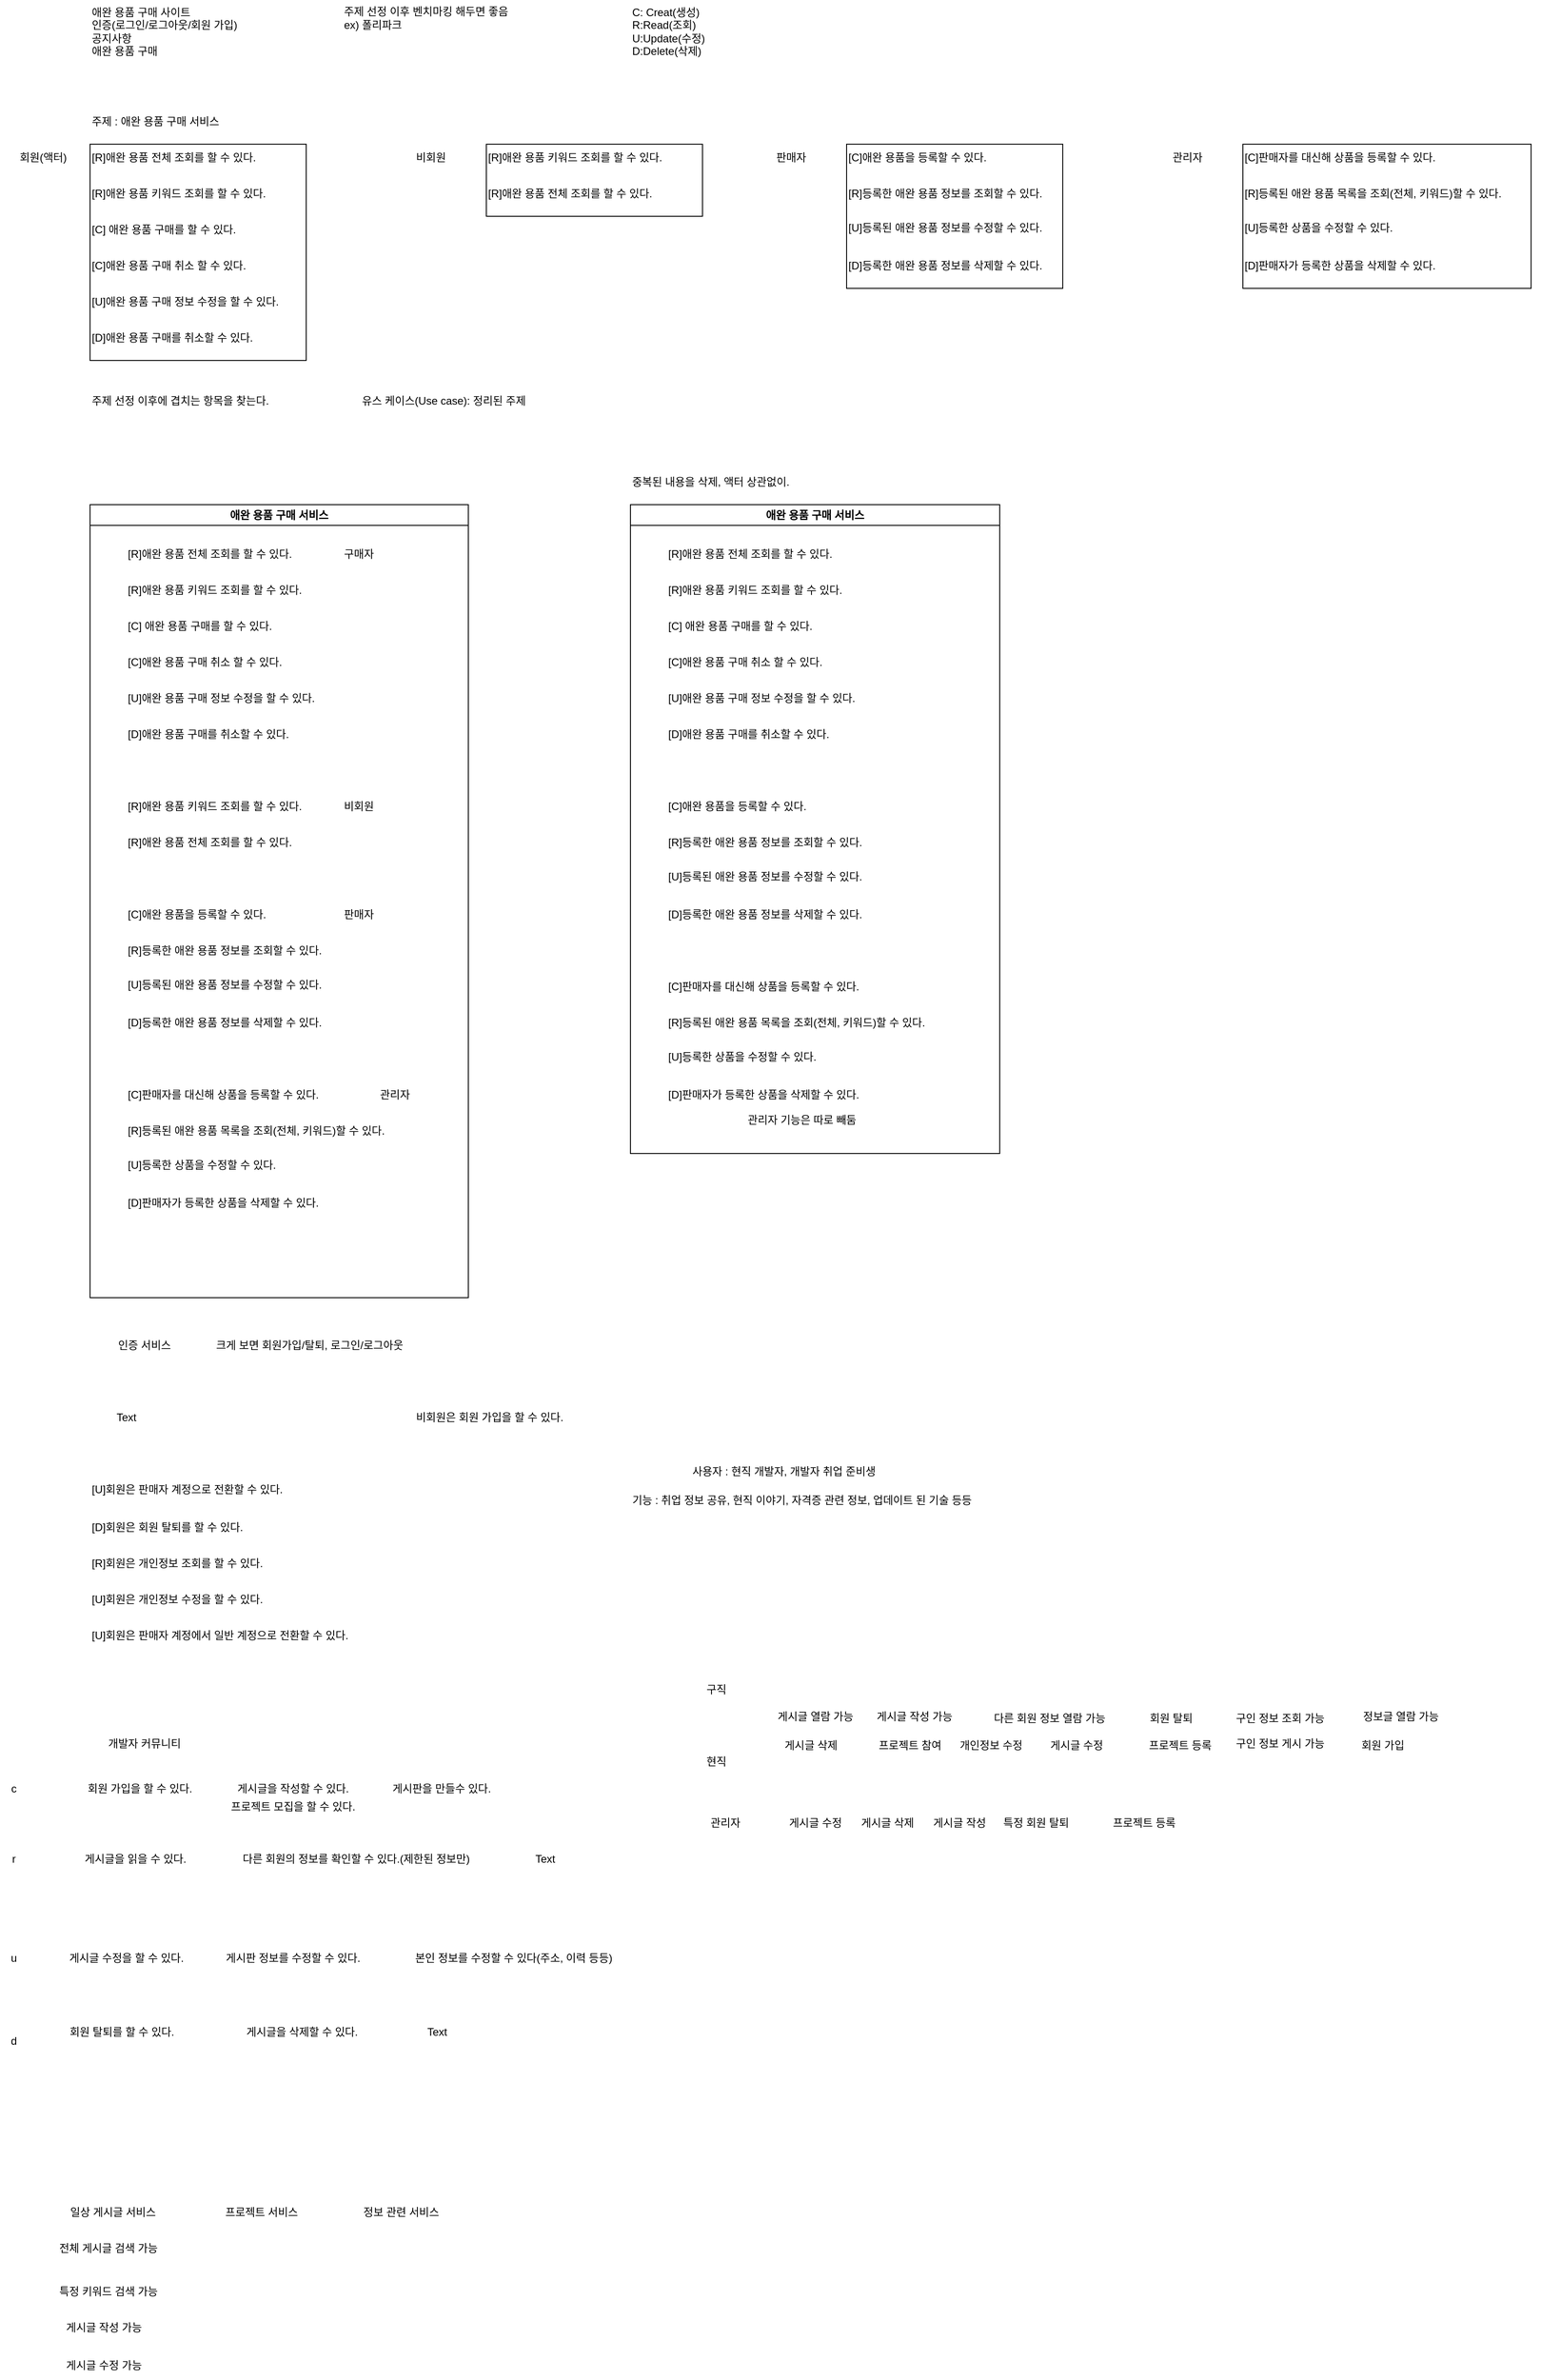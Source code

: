<mxfile version="26.0.6" pages="3">
  <diagram name="페이지-1" id="-pU_-7NHKFL7ZiafHonT">
    <mxGraphModel dx="2336" dy="1990" grid="1" gridSize="10" guides="1" tooltips="1" connect="1" arrows="1" fold="1" page="1" pageScale="1" pageWidth="827" pageHeight="1169" math="0" shadow="0">
      <root>
        <mxCell id="0" />
        <mxCell id="1" parent="0" />
        <mxCell id="NbhQ4MU8Ss6fOp8pBfqr-41" value="애완 용품 구매 서비스" style="swimlane;whiteSpace=wrap;html=1;" vertex="1" parent="1">
          <mxGeometry y="520" width="420" height="880" as="geometry" />
        </mxCell>
        <mxCell id="NbhQ4MU8Ss6fOp8pBfqr-48" value="비회원" style="text;html=1;align=left;verticalAlign=middle;resizable=0;points=[];autosize=1;strokeColor=none;fillColor=none;" vertex="1" parent="NbhQ4MU8Ss6fOp8pBfqr-41">
          <mxGeometry x="280" y="320" width="60" height="30" as="geometry" />
        </mxCell>
        <mxCell id="NbhQ4MU8Ss6fOp8pBfqr-49" value="판매자" style="text;html=1;align=left;verticalAlign=middle;resizable=0;points=[];autosize=1;strokeColor=none;fillColor=none;" vertex="1" parent="NbhQ4MU8Ss6fOp8pBfqr-41">
          <mxGeometry x="280" y="440" width="60" height="30" as="geometry" />
        </mxCell>
        <mxCell id="NbhQ4MU8Ss6fOp8pBfqr-50" value="관리자" style="text;html=1;align=left;verticalAlign=middle;resizable=0;points=[];autosize=1;strokeColor=none;fillColor=none;" vertex="1" parent="NbhQ4MU8Ss6fOp8pBfqr-41">
          <mxGeometry x="320" y="640" width="60" height="30" as="geometry" />
        </mxCell>
        <mxCell id="NbhQ4MU8Ss6fOp8pBfqr-51" value="[R]애완 용품 전체 조회를 할 수 있다." style="text;html=1;align=left;verticalAlign=middle;resizable=0;points=[];autosize=1;strokeColor=none;fillColor=none;" vertex="1" parent="NbhQ4MU8Ss6fOp8pBfqr-41">
          <mxGeometry x="40" y="40" width="220" height="30" as="geometry" />
        </mxCell>
        <mxCell id="NbhQ4MU8Ss6fOp8pBfqr-52" value="[R]애완 용품 키워드 조회를 할 수 있다." style="text;html=1;align=left;verticalAlign=middle;resizable=0;points=[];autosize=1;strokeColor=none;fillColor=none;" vertex="1" parent="NbhQ4MU8Ss6fOp8pBfqr-41">
          <mxGeometry x="40" y="80" width="230" height="30" as="geometry" />
        </mxCell>
        <mxCell id="NbhQ4MU8Ss6fOp8pBfqr-53" value="[R]애완 용품 키워드 조회를 할 수 있다." style="text;html=1;align=left;verticalAlign=middle;resizable=0;points=[];autosize=1;strokeColor=none;fillColor=none;" vertex="1" parent="NbhQ4MU8Ss6fOp8pBfqr-41">
          <mxGeometry x="40" y="320" width="230" height="30" as="geometry" />
        </mxCell>
        <mxCell id="NbhQ4MU8Ss6fOp8pBfqr-54" value="[R]애완 용품 전체 조회를 할 수 있다." style="text;html=1;align=left;verticalAlign=middle;resizable=0;points=[];autosize=1;strokeColor=none;fillColor=none;" vertex="1" parent="NbhQ4MU8Ss6fOp8pBfqr-41">
          <mxGeometry x="40" y="360" width="220" height="30" as="geometry" />
        </mxCell>
        <mxCell id="NbhQ4MU8Ss6fOp8pBfqr-55" value="[C] 애완 용품 구매를 할 수 있다." style="text;html=1;align=left;verticalAlign=middle;resizable=0;points=[];autosize=1;strokeColor=none;fillColor=none;" vertex="1" parent="NbhQ4MU8Ss6fOp8pBfqr-41">
          <mxGeometry x="40" y="120" width="190" height="30" as="geometry" />
        </mxCell>
        <mxCell id="NbhQ4MU8Ss6fOp8pBfqr-56" value="[C]애완 용품 구매 취소 할 수 있다." style="text;html=1;align=left;verticalAlign=middle;resizable=0;points=[];autosize=1;strokeColor=none;fillColor=none;" vertex="1" parent="NbhQ4MU8Ss6fOp8pBfqr-41">
          <mxGeometry x="40" y="160" width="210" height="30" as="geometry" />
        </mxCell>
        <mxCell id="NbhQ4MU8Ss6fOp8pBfqr-57" value="[U]애완 용품 구매 정보 수정을 할 수 있다." style="text;html=1;align=left;verticalAlign=middle;resizable=0;points=[];autosize=1;strokeColor=none;fillColor=none;" vertex="1" parent="NbhQ4MU8Ss6fOp8pBfqr-41">
          <mxGeometry x="40" y="200" width="250" height="30" as="geometry" />
        </mxCell>
        <mxCell id="NbhQ4MU8Ss6fOp8pBfqr-58" value="[C]애완 용품을 등록할 수 있다." style="text;html=1;align=left;verticalAlign=middle;resizable=0;points=[];autosize=1;strokeColor=none;fillColor=none;" vertex="1" parent="NbhQ4MU8Ss6fOp8pBfqr-41">
          <mxGeometry x="40" y="440" width="190" height="30" as="geometry" />
        </mxCell>
        <mxCell id="NbhQ4MU8Ss6fOp8pBfqr-59" value="[U]등록된 애완 용품 정보를 수정할 수 있다." style="text;html=1;align=left;verticalAlign=middle;resizable=0;points=[];autosize=1;strokeColor=none;fillColor=none;" vertex="1" parent="NbhQ4MU8Ss6fOp8pBfqr-41">
          <mxGeometry x="40" y="518" width="250" height="30" as="geometry" />
        </mxCell>
        <mxCell id="NbhQ4MU8Ss6fOp8pBfqr-60" value="[R]등록한 애완 용품 정보를 조회할 수 있다." style="text;html=1;align=left;verticalAlign=middle;resizable=0;points=[];autosize=1;strokeColor=none;fillColor=none;" vertex="1" parent="NbhQ4MU8Ss6fOp8pBfqr-41">
          <mxGeometry x="40" y="480" width="250" height="30" as="geometry" />
        </mxCell>
        <mxCell id="NbhQ4MU8Ss6fOp8pBfqr-61" value="[D]등록한 애완 용품 정보를 삭제할 수 있다." style="text;html=1;align=left;verticalAlign=middle;resizable=0;points=[];autosize=1;strokeColor=none;fillColor=none;" vertex="1" parent="NbhQ4MU8Ss6fOp8pBfqr-41">
          <mxGeometry x="40" y="560" width="250" height="30" as="geometry" />
        </mxCell>
        <mxCell id="NbhQ4MU8Ss6fOp8pBfqr-62" value="[D]애완 용품 구매를 취소할 수 있다." style="text;html=1;align=left;verticalAlign=middle;resizable=0;points=[];autosize=1;strokeColor=none;fillColor=none;" vertex="1" parent="NbhQ4MU8Ss6fOp8pBfqr-41">
          <mxGeometry x="40" y="240" width="210" height="30" as="geometry" />
        </mxCell>
        <mxCell id="NbhQ4MU8Ss6fOp8pBfqr-63" value="[R]등록된 애완 용품 목록을 조회(전체, 키워드)할 수 있다.&amp;nbsp;" style="text;html=1;align=left;verticalAlign=middle;resizable=0;points=[];autosize=1;strokeColor=none;fillColor=none;" vertex="1" parent="NbhQ4MU8Ss6fOp8pBfqr-41">
          <mxGeometry x="40" y="680" width="330" height="30" as="geometry" />
        </mxCell>
        <mxCell id="NbhQ4MU8Ss6fOp8pBfqr-64" value="[U]등록한 상품을 수정할 수 있다." style="text;html=1;align=left;verticalAlign=middle;resizable=0;points=[];autosize=1;strokeColor=none;fillColor=none;" vertex="1" parent="NbhQ4MU8Ss6fOp8pBfqr-41">
          <mxGeometry x="40" y="718" width="200" height="30" as="geometry" />
        </mxCell>
        <mxCell id="NbhQ4MU8Ss6fOp8pBfqr-65" value="[D]판매자가 등록한 상품을 삭제할 수 있다." style="text;html=1;align=left;verticalAlign=middle;resizable=0;points=[];autosize=1;strokeColor=none;fillColor=none;" vertex="1" parent="NbhQ4MU8Ss6fOp8pBfqr-41">
          <mxGeometry x="40" y="760" width="250" height="30" as="geometry" />
        </mxCell>
        <mxCell id="NbhQ4MU8Ss6fOp8pBfqr-66" value="[C]판매자를 대신해 상품을 등록할 수 있다." style="text;html=1;align=left;verticalAlign=middle;resizable=0;points=[];autosize=1;strokeColor=none;fillColor=none;" vertex="1" parent="NbhQ4MU8Ss6fOp8pBfqr-41">
          <mxGeometry x="40" y="640" width="250" height="30" as="geometry" />
        </mxCell>
        <mxCell id="NbhQ4MU8Ss6fOp8pBfqr-67" value="구매자" style="text;html=1;align=left;verticalAlign=middle;resizable=0;points=[];autosize=1;strokeColor=none;fillColor=none;" vertex="1" parent="NbhQ4MU8Ss6fOp8pBfqr-41">
          <mxGeometry x="280" y="40" width="60" height="30" as="geometry" />
        </mxCell>
        <mxCell id="NbhQ4MU8Ss6fOp8pBfqr-34" value="" style="rounded=0;whiteSpace=wrap;html=1;fillColor=none;" vertex="1" parent="1">
          <mxGeometry x="1280" y="120" width="320" height="160" as="geometry" />
        </mxCell>
        <mxCell id="NbhQ4MU8Ss6fOp8pBfqr-28" value="" style="rounded=0;whiteSpace=wrap;html=1;fillColor=none;align=left;" vertex="1" parent="1">
          <mxGeometry x="840" y="120" width="240" height="160" as="geometry" />
        </mxCell>
        <mxCell id="NbhQ4MU8Ss6fOp8pBfqr-19" value="" style="rounded=0;whiteSpace=wrap;html=1;fillColor=none;align=left;" vertex="1" parent="1">
          <mxGeometry y="120" width="240" height="240" as="geometry" />
        </mxCell>
        <mxCell id="NbhQ4MU8Ss6fOp8pBfqr-21" value="" style="rounded=0;whiteSpace=wrap;html=1;fillColor=none;align=left;" vertex="1" parent="1">
          <mxGeometry x="440" y="120" width="240" height="80" as="geometry" />
        </mxCell>
        <mxCell id="NbhQ4MU8Ss6fOp8pBfqr-2" value="주제 : 애완 용품 구매 서비스" style="text;html=1;align=left;verticalAlign=middle;resizable=0;points=[];autosize=1;strokeColor=none;fillColor=none;" vertex="1" parent="1">
          <mxGeometry y="80" width="180" height="30" as="geometry" />
        </mxCell>
        <mxCell id="NbhQ4MU8Ss6fOp8pBfqr-3" value="회원(액터)" style="text;html=1;align=left;verticalAlign=middle;resizable=0;points=[];autosize=1;strokeColor=none;fillColor=none;" vertex="1" parent="1">
          <mxGeometry x="-80" y="120" width="80" height="30" as="geometry" />
        </mxCell>
        <mxCell id="NbhQ4MU8Ss6fOp8pBfqr-4" value="비회원" style="text;html=1;align=left;verticalAlign=middle;resizable=0;points=[];autosize=1;strokeColor=none;fillColor=none;" vertex="1" parent="1">
          <mxGeometry x="360" y="120" width="60" height="30" as="geometry" />
        </mxCell>
        <mxCell id="NbhQ4MU8Ss6fOp8pBfqr-5" value="판매자" style="text;html=1;align=left;verticalAlign=middle;resizable=0;points=[];autosize=1;strokeColor=none;fillColor=none;" vertex="1" parent="1">
          <mxGeometry x="760" y="120" width="60" height="30" as="geometry" />
        </mxCell>
        <mxCell id="NbhQ4MU8Ss6fOp8pBfqr-6" value="관리자" style="text;html=1;align=left;verticalAlign=middle;resizable=0;points=[];autosize=1;strokeColor=none;fillColor=none;" vertex="1" parent="1">
          <mxGeometry x="1200" y="120" width="60" height="30" as="geometry" />
        </mxCell>
        <mxCell id="NbhQ4MU8Ss6fOp8pBfqr-7" value="주제 선정 이후 벤치마킹 해두면 좋음&lt;div&gt;ex) 폴리파크&amp;nbsp;&lt;/div&gt;" style="text;html=1;align=left;verticalAlign=middle;resizable=0;points=[];autosize=1;strokeColor=none;fillColor=none;" vertex="1" parent="1">
          <mxGeometry x="280" y="-40" width="220" height="40" as="geometry" />
        </mxCell>
        <mxCell id="NbhQ4MU8Ss6fOp8pBfqr-8" value="[R]애완 용품 전체 조회를 할 수 있다." style="text;html=1;align=left;verticalAlign=middle;resizable=0;points=[];autosize=1;strokeColor=none;fillColor=none;" vertex="1" parent="1">
          <mxGeometry y="120" width="220" height="30" as="geometry" />
        </mxCell>
        <mxCell id="NbhQ4MU8Ss6fOp8pBfqr-9" value="[R]애완 용품 키워드 조회를 할 수 있다." style="text;html=1;align=left;verticalAlign=middle;resizable=0;points=[];autosize=1;strokeColor=none;fillColor=none;" vertex="1" parent="1">
          <mxGeometry y="160" width="230" height="30" as="geometry" />
        </mxCell>
        <mxCell id="NbhQ4MU8Ss6fOp8pBfqr-10" value="C: Creat(생성)&lt;br&gt;R:Read(조회)&lt;br&gt;U:Update(수정)&lt;br&gt;D:Delete(삭제)" style="text;html=1;align=left;verticalAlign=middle;resizable=0;points=[];autosize=1;strokeColor=none;fillColor=none;" vertex="1" parent="1">
          <mxGeometry x="600" y="-40" width="110" height="70" as="geometry" />
        </mxCell>
        <mxCell id="NbhQ4MU8Ss6fOp8pBfqr-11" value="[R]애완 용품 키워드 조회를 할 수 있다." style="text;html=1;align=left;verticalAlign=middle;resizable=0;points=[];autosize=1;strokeColor=none;fillColor=none;" vertex="1" parent="1">
          <mxGeometry x="440" y="120" width="230" height="30" as="geometry" />
        </mxCell>
        <mxCell id="NbhQ4MU8Ss6fOp8pBfqr-12" value="[R]애완 용품 전체 조회를 할 수 있다." style="text;html=1;align=left;verticalAlign=middle;resizable=0;points=[];autosize=1;strokeColor=none;fillColor=none;" vertex="1" parent="1">
          <mxGeometry x="440" y="160" width="220" height="30" as="geometry" />
        </mxCell>
        <mxCell id="NbhQ4MU8Ss6fOp8pBfqr-13" value="[C] 애완 용품 구매를 할 수 있다." style="text;html=1;align=left;verticalAlign=middle;resizable=0;points=[];autosize=1;strokeColor=none;fillColor=none;" vertex="1" parent="1">
          <mxGeometry y="200" width="190" height="30" as="geometry" />
        </mxCell>
        <mxCell id="NbhQ4MU8Ss6fOp8pBfqr-15" value="[C]애완 용품 구매 취소 할 수 있다." style="text;html=1;align=left;verticalAlign=middle;resizable=0;points=[];autosize=1;strokeColor=none;fillColor=none;" vertex="1" parent="1">
          <mxGeometry y="240" width="210" height="30" as="geometry" />
        </mxCell>
        <mxCell id="NbhQ4MU8Ss6fOp8pBfqr-17" value="[U]애완 용품 구매 정보 수정을 할 수 있다." style="text;html=1;align=left;verticalAlign=middle;resizable=0;points=[];autosize=1;strokeColor=none;fillColor=none;" vertex="1" parent="1">
          <mxGeometry y="280" width="250" height="30" as="geometry" />
        </mxCell>
        <mxCell id="NbhQ4MU8Ss6fOp8pBfqr-20" value="애완 용품 구매 사이트&lt;div&gt;인증(로그인/로그아웃/회원 가입)&lt;/div&gt;&lt;div&gt;공지사항&lt;/div&gt;&lt;div&gt;애완 용품 구매&lt;/div&gt;" style="text;html=1;align=left;verticalAlign=middle;resizable=0;points=[];autosize=1;strokeColor=none;fillColor=none;" vertex="1" parent="1">
          <mxGeometry y="-40" width="200" height="70" as="geometry" />
        </mxCell>
        <mxCell id="NbhQ4MU8Ss6fOp8pBfqr-23" value="[C]애완 용품을 등록할 수 있다." style="text;html=1;align=left;verticalAlign=middle;resizable=0;points=[];autosize=1;strokeColor=none;fillColor=none;" vertex="1" parent="1">
          <mxGeometry x="840" y="120" width="190" height="30" as="geometry" />
        </mxCell>
        <mxCell id="NbhQ4MU8Ss6fOp8pBfqr-25" value="[U]등록된 애완 용품 정보를 수정할 수 있다." style="text;html=1;align=left;verticalAlign=middle;resizable=0;points=[];autosize=1;strokeColor=none;fillColor=none;" vertex="1" parent="1">
          <mxGeometry x="840" y="198" width="250" height="30" as="geometry" />
        </mxCell>
        <mxCell id="NbhQ4MU8Ss6fOp8pBfqr-26" value="[R]등록한 애완 용품 정보를 조회할 수 있다." style="text;html=1;align=left;verticalAlign=middle;resizable=0;points=[];autosize=1;strokeColor=none;fillColor=none;" vertex="1" parent="1">
          <mxGeometry x="840" y="160" width="250" height="30" as="geometry" />
        </mxCell>
        <mxCell id="NbhQ4MU8Ss6fOp8pBfqr-27" value="[D]등록한 애완 용품 정보를 삭제할 수 있다." style="text;html=1;align=left;verticalAlign=middle;resizable=0;points=[];autosize=1;strokeColor=none;fillColor=none;" vertex="1" parent="1">
          <mxGeometry x="840" y="240" width="250" height="30" as="geometry" />
        </mxCell>
        <mxCell id="NbhQ4MU8Ss6fOp8pBfqr-29" value="[D]애완 용품 구매를 취소할 수 있다." style="text;html=1;align=left;verticalAlign=middle;resizable=0;points=[];autosize=1;strokeColor=none;fillColor=none;" vertex="1" parent="1">
          <mxGeometry y="320" width="210" height="30" as="geometry" />
        </mxCell>
        <mxCell id="NbhQ4MU8Ss6fOp8pBfqr-30" value="[R]등록된 애완 용품 목록을 조회(전체, 키워드)할 수 있다.&amp;nbsp;" style="text;html=1;align=left;verticalAlign=middle;resizable=0;points=[];autosize=1;strokeColor=none;fillColor=none;" vertex="1" parent="1">
          <mxGeometry x="1280" y="160" width="330" height="30" as="geometry" />
        </mxCell>
        <mxCell id="NbhQ4MU8Ss6fOp8pBfqr-31" value="[U]등록한 상품을 수정할 수 있다." style="text;html=1;align=left;verticalAlign=middle;resizable=0;points=[];autosize=1;strokeColor=none;fillColor=none;" vertex="1" parent="1">
          <mxGeometry x="1280" y="198" width="200" height="30" as="geometry" />
        </mxCell>
        <mxCell id="NbhQ4MU8Ss6fOp8pBfqr-32" value="[D]판매자가 등록한 상품을 삭제할 수 있다." style="text;html=1;align=left;verticalAlign=middle;resizable=0;points=[];autosize=1;strokeColor=none;fillColor=none;" vertex="1" parent="1">
          <mxGeometry x="1280" y="240" width="250" height="30" as="geometry" />
        </mxCell>
        <mxCell id="NbhQ4MU8Ss6fOp8pBfqr-33" value="[C]판매자를 대신해 상품을 등록할 수 있다." style="text;html=1;align=left;verticalAlign=middle;resizable=0;points=[];autosize=1;strokeColor=none;fillColor=none;" vertex="1" parent="1">
          <mxGeometry x="1280" y="120" width="250" height="30" as="geometry" />
        </mxCell>
        <mxCell id="NbhQ4MU8Ss6fOp8pBfqr-35" value="주제 선정 이후에 겹치는 항목을 찾는다." style="text;html=1;align=left;verticalAlign=middle;resizable=0;points=[];autosize=1;strokeColor=none;fillColor=none;" vertex="1" parent="1">
          <mxGeometry y="390" width="240" height="30" as="geometry" />
        </mxCell>
        <mxCell id="NbhQ4MU8Ss6fOp8pBfqr-36" value="유스 케이스(Use case): 정리된 주제" style="text;html=1;align=left;verticalAlign=middle;resizable=0;points=[];autosize=1;strokeColor=none;fillColor=none;" vertex="1" parent="1">
          <mxGeometry x="300" y="390" width="210" height="30" as="geometry" />
        </mxCell>
        <mxCell id="NbhQ4MU8Ss6fOp8pBfqr-69" value="애완 용품 구매 서비스" style="swimlane;whiteSpace=wrap;html=1;" vertex="1" parent="1">
          <mxGeometry x="600" y="520" width="410" height="720" as="geometry" />
        </mxCell>
        <mxCell id="NbhQ4MU8Ss6fOp8pBfqr-73" value="[R]애완 용품 전체 조회를 할 수 있다." style="text;html=1;align=left;verticalAlign=middle;resizable=0;points=[];autosize=1;strokeColor=none;fillColor=none;" vertex="1" parent="NbhQ4MU8Ss6fOp8pBfqr-69">
          <mxGeometry x="40" y="40" width="220" height="30" as="geometry" />
        </mxCell>
        <mxCell id="NbhQ4MU8Ss6fOp8pBfqr-74" value="[R]애완 용품 키워드 조회를 할 수 있다." style="text;html=1;align=left;verticalAlign=middle;resizable=0;points=[];autosize=1;strokeColor=none;fillColor=none;" vertex="1" parent="NbhQ4MU8Ss6fOp8pBfqr-69">
          <mxGeometry x="40" y="80" width="230" height="30" as="geometry" />
        </mxCell>
        <mxCell id="NbhQ4MU8Ss6fOp8pBfqr-77" value="[C] 애완 용품 구매를 할 수 있다." style="text;html=1;align=left;verticalAlign=middle;resizable=0;points=[];autosize=1;strokeColor=none;fillColor=none;" vertex="1" parent="NbhQ4MU8Ss6fOp8pBfqr-69">
          <mxGeometry x="40" y="120" width="190" height="30" as="geometry" />
        </mxCell>
        <mxCell id="NbhQ4MU8Ss6fOp8pBfqr-78" value="[C]애완 용품 구매 취소 할 수 있다." style="text;html=1;align=left;verticalAlign=middle;resizable=0;points=[];autosize=1;strokeColor=none;fillColor=none;" vertex="1" parent="NbhQ4MU8Ss6fOp8pBfqr-69">
          <mxGeometry x="40" y="160" width="210" height="30" as="geometry" />
        </mxCell>
        <mxCell id="NbhQ4MU8Ss6fOp8pBfqr-79" value="[U]애완 용품 구매 정보 수정을 할 수 있다." style="text;html=1;align=left;verticalAlign=middle;resizable=0;points=[];autosize=1;strokeColor=none;fillColor=none;" vertex="1" parent="NbhQ4MU8Ss6fOp8pBfqr-69">
          <mxGeometry x="40" y="200" width="250" height="30" as="geometry" />
        </mxCell>
        <mxCell id="NbhQ4MU8Ss6fOp8pBfqr-80" value="[C]애완 용품을 등록할 수 있다." style="text;html=1;align=left;verticalAlign=middle;resizable=0;points=[];autosize=1;strokeColor=none;fillColor=none;" vertex="1" parent="NbhQ4MU8Ss6fOp8pBfqr-69">
          <mxGeometry x="40" y="320" width="190" height="30" as="geometry" />
        </mxCell>
        <mxCell id="NbhQ4MU8Ss6fOp8pBfqr-81" value="[U]등록된 애완 용품 정보를 수정할 수 있다." style="text;html=1;align=left;verticalAlign=middle;resizable=0;points=[];autosize=1;strokeColor=none;fillColor=none;" vertex="1" parent="NbhQ4MU8Ss6fOp8pBfqr-69">
          <mxGeometry x="40" y="398" width="250" height="30" as="geometry" />
        </mxCell>
        <mxCell id="NbhQ4MU8Ss6fOp8pBfqr-82" value="[R]등록한 애완 용품 정보를 조회할 수 있다." style="text;html=1;align=left;verticalAlign=middle;resizable=0;points=[];autosize=1;strokeColor=none;fillColor=none;" vertex="1" parent="NbhQ4MU8Ss6fOp8pBfqr-69">
          <mxGeometry x="40" y="360" width="250" height="30" as="geometry" />
        </mxCell>
        <mxCell id="NbhQ4MU8Ss6fOp8pBfqr-83" value="[D]등록한 애완 용품 정보를 삭제할 수 있다." style="text;html=1;align=left;verticalAlign=middle;resizable=0;points=[];autosize=1;strokeColor=none;fillColor=none;" vertex="1" parent="NbhQ4MU8Ss6fOp8pBfqr-69">
          <mxGeometry x="40" y="440" width="250" height="30" as="geometry" />
        </mxCell>
        <mxCell id="NbhQ4MU8Ss6fOp8pBfqr-84" value="[D]애완 용품 구매를 취소할 수 있다." style="text;html=1;align=left;verticalAlign=middle;resizable=0;points=[];autosize=1;strokeColor=none;fillColor=none;" vertex="1" parent="NbhQ4MU8Ss6fOp8pBfqr-69">
          <mxGeometry x="40" y="240" width="210" height="30" as="geometry" />
        </mxCell>
        <mxCell id="NbhQ4MU8Ss6fOp8pBfqr-85" value="[R]등록된 애완 용품 목록을 조회(전체, 키워드)할 수 있다.&amp;nbsp;" style="text;html=1;align=left;verticalAlign=middle;resizable=0;points=[];autosize=1;strokeColor=none;fillColor=none;" vertex="1" parent="NbhQ4MU8Ss6fOp8pBfqr-69">
          <mxGeometry x="40" y="560" width="330" height="30" as="geometry" />
        </mxCell>
        <mxCell id="NbhQ4MU8Ss6fOp8pBfqr-86" value="[U]등록한 상품을 수정할 수 있다." style="text;html=1;align=left;verticalAlign=middle;resizable=0;points=[];autosize=1;strokeColor=none;fillColor=none;" vertex="1" parent="NbhQ4MU8Ss6fOp8pBfqr-69">
          <mxGeometry x="40" y="598" width="200" height="30" as="geometry" />
        </mxCell>
        <mxCell id="NbhQ4MU8Ss6fOp8pBfqr-87" value="[D]판매자가 등록한 상품을 삭제할 수 있다." style="text;html=1;align=left;verticalAlign=middle;resizable=0;points=[];autosize=1;strokeColor=none;fillColor=none;" vertex="1" parent="NbhQ4MU8Ss6fOp8pBfqr-69">
          <mxGeometry x="40" y="640" width="250" height="30" as="geometry" />
        </mxCell>
        <mxCell id="NbhQ4MU8Ss6fOp8pBfqr-88" value="[C]판매자를 대신해 상품을 등록할 수 있다." style="text;html=1;align=left;verticalAlign=middle;resizable=0;points=[];autosize=1;strokeColor=none;fillColor=none;" vertex="1" parent="NbhQ4MU8Ss6fOp8pBfqr-69">
          <mxGeometry x="40" y="520" width="250" height="30" as="geometry" />
        </mxCell>
        <mxCell id="NbhQ4MU8Ss6fOp8pBfqr-91" value="관리자 기능은 따로 빼둠" style="text;html=1;align=center;verticalAlign=middle;resizable=0;points=[];autosize=1;strokeColor=none;fillColor=none;" vertex="1" parent="NbhQ4MU8Ss6fOp8pBfqr-69">
          <mxGeometry x="115" y="668" width="150" height="30" as="geometry" />
        </mxCell>
        <mxCell id="NbhQ4MU8Ss6fOp8pBfqr-90" value="중복된 내용을 삭제, 액터 상관없이." style="text;html=1;align=left;verticalAlign=middle;resizable=0;points=[];autosize=1;strokeColor=none;fillColor=none;" vertex="1" parent="1">
          <mxGeometry x="600" y="480" width="210" height="30" as="geometry" />
        </mxCell>
        <mxCell id="NbhQ4MU8Ss6fOp8pBfqr-92" value="인증 서비스" style="text;html=1;align=center;verticalAlign=middle;resizable=0;points=[];autosize=1;strokeColor=none;fillColor=none;" vertex="1" parent="1">
          <mxGeometry x="15" y="1438" width="90" height="30" as="geometry" />
        </mxCell>
        <mxCell id="NbhQ4MU8Ss6fOp8pBfqr-93" value="크게 보면 회원가입/탈퇴, 로그인/로그아웃&amp;nbsp;" style="text;html=1;align=center;verticalAlign=middle;resizable=0;points=[];autosize=1;strokeColor=none;fillColor=none;" vertex="1" parent="1">
          <mxGeometry x="120" y="1438" width="250" height="30" as="geometry" />
        </mxCell>
        <mxCell id="NbhQ4MU8Ss6fOp8pBfqr-96" value="비회원은 회원 가입을 할 수 있다." style="text;html=1;align=left;verticalAlign=middle;resizable=0;points=[];autosize=1;strokeColor=none;fillColor=none;" vertex="1" parent="1">
          <mxGeometry x="360" y="1518" width="200" height="30" as="geometry" />
        </mxCell>
        <mxCell id="NbhQ4MU8Ss6fOp8pBfqr-97" value="[D]회원은 회원 탈퇴를 할 수 있다." style="text;html=1;align=left;verticalAlign=middle;resizable=0;points=[];autosize=1;strokeColor=none;fillColor=none;" vertex="1" parent="1">
          <mxGeometry y="1640" width="200" height="30" as="geometry" />
        </mxCell>
        <mxCell id="NbhQ4MU8Ss6fOp8pBfqr-98" value="[R]회원은 개인정보 조회를 할 수 있다." style="text;html=1;align=left;verticalAlign=middle;resizable=0;points=[];autosize=1;strokeColor=none;fillColor=none;" vertex="1" parent="1">
          <mxGeometry y="1680" width="230" height="30" as="geometry" />
        </mxCell>
        <mxCell id="NbhQ4MU8Ss6fOp8pBfqr-99" value="[U]회원은 개인정보 수정을 할 수 있다." style="text;html=1;align=left;verticalAlign=middle;resizable=0;points=[];autosize=1;strokeColor=none;fillColor=none;" vertex="1" parent="1">
          <mxGeometry y="1720" width="230" height="30" as="geometry" />
        </mxCell>
        <mxCell id="NbhQ4MU8Ss6fOp8pBfqr-100" value="[U]회원은 판매자 계정으로 전환할 수 있다." style="text;html=1;align=left;verticalAlign=middle;resizable=0;points=[];autosize=1;strokeColor=none;fillColor=none;" vertex="1" parent="1">
          <mxGeometry y="1598" width="250" height="30" as="geometry" />
        </mxCell>
        <mxCell id="NbhQ4MU8Ss6fOp8pBfqr-101" value="[U]회원은 판매자 계정에서 일반 계정으로 전환할 수 있다." style="text;html=1;align=left;verticalAlign=middle;resizable=0;points=[];autosize=1;strokeColor=none;fillColor=none;" vertex="1" parent="1">
          <mxGeometry y="1760" width="330" height="30" as="geometry" />
        </mxCell>
        <mxCell id="NbhQ4MU8Ss6fOp8pBfqr-102" value="Text" style="text;html=1;align=center;verticalAlign=middle;resizable=0;points=[];autosize=1;strokeColor=none;fillColor=none;" vertex="1" parent="1">
          <mxGeometry x="15" y="1518" width="50" height="30" as="geometry" />
        </mxCell>
        <mxCell id="NbhQ4MU8Ss6fOp8pBfqr-104" value="개발자 커뮤니티" style="text;html=1;align=center;verticalAlign=middle;resizable=0;points=[];autosize=1;strokeColor=none;fillColor=none;" vertex="1" parent="1">
          <mxGeometry x="5" y="1880" width="110" height="30" as="geometry" />
        </mxCell>
        <mxCell id="NbhQ4MU8Ss6fOp8pBfqr-105" value="c" style="text;html=1;align=center;verticalAlign=middle;resizable=0;points=[];autosize=1;strokeColor=none;fillColor=none;" vertex="1" parent="1">
          <mxGeometry x="-100" y="1930" width="30" height="30" as="geometry" />
        </mxCell>
        <mxCell id="NbhQ4MU8Ss6fOp8pBfqr-106" value="r" style="text;html=1;align=center;verticalAlign=middle;resizable=0;points=[];autosize=1;strokeColor=none;fillColor=none;" vertex="1" parent="1">
          <mxGeometry x="-100" y="2008" width="30" height="30" as="geometry" />
        </mxCell>
        <mxCell id="NbhQ4MU8Ss6fOp8pBfqr-107" value="u" style="text;html=1;align=center;verticalAlign=middle;resizable=0;points=[];autosize=1;strokeColor=none;fillColor=none;" vertex="1" parent="1">
          <mxGeometry x="-100" y="2118" width="30" height="30" as="geometry" />
        </mxCell>
        <mxCell id="NbhQ4MU8Ss6fOp8pBfqr-108" value="d" style="text;html=1;align=center;verticalAlign=middle;resizable=0;points=[];autosize=1;strokeColor=none;fillColor=none;" vertex="1" parent="1">
          <mxGeometry x="-100" y="2210" width="30" height="30" as="geometry" />
        </mxCell>
        <mxCell id="NbhQ4MU8Ss6fOp8pBfqr-109" value="회원 가입을 할 수 있다." style="text;html=1;align=center;verticalAlign=middle;resizable=0;points=[];autosize=1;strokeColor=none;fillColor=none;" vertex="1" parent="1">
          <mxGeometry x="-20" y="1930" width="150" height="30" as="geometry" />
        </mxCell>
        <mxCell id="NbhQ4MU8Ss6fOp8pBfqr-110" value="회원 탈퇴를 할 수 있다." style="text;html=1;align=center;verticalAlign=middle;resizable=0;points=[];autosize=1;strokeColor=none;fillColor=none;" vertex="1" parent="1">
          <mxGeometry x="-40" y="2200" width="150" height="30" as="geometry" />
        </mxCell>
        <mxCell id="NbhQ4MU8Ss6fOp8pBfqr-111" value="게시글을 작성할 수 있다." style="text;html=1;align=center;verticalAlign=middle;resizable=0;points=[];autosize=1;strokeColor=none;fillColor=none;" vertex="1" parent="1">
          <mxGeometry x="145" y="1930" width="160" height="30" as="geometry" />
        </mxCell>
        <mxCell id="NbhQ4MU8Ss6fOp8pBfqr-112" value="게시판을 만들수 있다." style="text;html=1;align=center;verticalAlign=middle;resizable=0;points=[];autosize=1;strokeColor=none;fillColor=none;" vertex="1" parent="1">
          <mxGeometry x="320" y="1930" width="140" height="30" as="geometry" />
        </mxCell>
        <mxCell id="NbhQ4MU8Ss6fOp8pBfqr-113" value="프로젝트 모집을 할 수 있다." style="text;html=1;align=center;verticalAlign=middle;resizable=0;points=[];autosize=1;strokeColor=none;fillColor=none;" vertex="1" parent="1">
          <mxGeometry x="140" y="1950" width="170" height="30" as="geometry" />
        </mxCell>
        <mxCell id="NbhQ4MU8Ss6fOp8pBfqr-114" value="게시글 수정을 할 수 있다." style="text;html=1;align=center;verticalAlign=middle;resizable=0;points=[];autosize=1;strokeColor=none;fillColor=none;" vertex="1" parent="1">
          <mxGeometry x="-40" y="2118" width="160" height="30" as="geometry" />
        </mxCell>
        <mxCell id="NbhQ4MU8Ss6fOp8pBfqr-115" value="게시판 정보를 수정할 수 있다." style="text;html=1;align=center;verticalAlign=middle;resizable=0;points=[];autosize=1;strokeColor=none;fillColor=none;" vertex="1" parent="1">
          <mxGeometry x="135" y="2118" width="180" height="30" as="geometry" />
        </mxCell>
        <mxCell id="NbhQ4MU8Ss6fOp8pBfqr-116" value="본인 정보를 수정할 수 있다(주소, 이력 등등)" style="text;html=1;align=center;verticalAlign=middle;resizable=0;points=[];autosize=1;strokeColor=none;fillColor=none;" vertex="1" parent="1">
          <mxGeometry x="340" y="2118" width="260" height="30" as="geometry" />
        </mxCell>
        <mxCell id="NbhQ4MU8Ss6fOp8pBfqr-117" value="사용자 : 현직 개발자, 개발자 취업 준비생" style="text;html=1;align=center;verticalAlign=middle;resizable=0;points=[];autosize=1;strokeColor=none;fillColor=none;" vertex="1" parent="1">
          <mxGeometry x="650" y="1578" width="240" height="30" as="geometry" />
        </mxCell>
        <mxCell id="NbhQ4MU8Ss6fOp8pBfqr-118" value="기능 : 취업 정보 공유, 현직 이야기, 자격증 관련 정보, 업데이트 된 기술 등등" style="text;html=1;align=center;verticalAlign=middle;resizable=0;points=[];autosize=1;strokeColor=none;fillColor=none;" vertex="1" parent="1">
          <mxGeometry x="575" y="1610" width="430" height="30" as="geometry" />
        </mxCell>
        <mxCell id="NbhQ4MU8Ss6fOp8pBfqr-119" value="게시글을 삭제할 수 있다." style="text;html=1;align=center;verticalAlign=middle;resizable=0;points=[];autosize=1;strokeColor=none;fillColor=none;" vertex="1" parent="1">
          <mxGeometry x="155" y="2200" width="160" height="30" as="geometry" />
        </mxCell>
        <mxCell id="NbhQ4MU8Ss6fOp8pBfqr-120" value="Text" style="text;html=1;align=center;verticalAlign=middle;resizable=0;points=[];autosize=1;strokeColor=none;fillColor=none;" vertex="1" parent="1">
          <mxGeometry x="360" y="2200" width="50" height="30" as="geometry" />
        </mxCell>
        <mxCell id="NbhQ4MU8Ss6fOp8pBfqr-121" value="게시글을 읽을 수 있다." style="text;html=1;align=center;verticalAlign=middle;resizable=0;points=[];autosize=1;strokeColor=none;fillColor=none;" vertex="1" parent="1">
          <mxGeometry x="-20" y="2008" width="140" height="30" as="geometry" />
        </mxCell>
        <mxCell id="NbhQ4MU8Ss6fOp8pBfqr-122" value="다른 회원의 정보를 확인할 수 있다.(제한된 정보만)" style="text;html=1;align=center;verticalAlign=middle;resizable=0;points=[];autosize=1;strokeColor=none;fillColor=none;" vertex="1" parent="1">
          <mxGeometry x="150" y="2008" width="290" height="30" as="geometry" />
        </mxCell>
        <mxCell id="NbhQ4MU8Ss6fOp8pBfqr-123" value="Text" style="text;html=1;align=center;verticalAlign=middle;resizable=0;points=[];autosize=1;strokeColor=none;fillColor=none;" vertex="1" parent="1">
          <mxGeometry x="480" y="2008" width="50" height="30" as="geometry" />
        </mxCell>
        <mxCell id="NbhQ4MU8Ss6fOp8pBfqr-130" value="게시글 열람 가능" style="text;html=1;align=center;verticalAlign=middle;resizable=0;points=[];autosize=1;strokeColor=none;fillColor=none;" vertex="1" parent="1">
          <mxGeometry x="750" y="1850" width="110" height="30" as="geometry" />
        </mxCell>
        <mxCell id="NbhQ4MU8Ss6fOp8pBfqr-134" value="게시글 작성 가능" style="text;html=1;align=center;verticalAlign=middle;resizable=0;points=[];autosize=1;strokeColor=none;fillColor=none;" vertex="1" parent="1">
          <mxGeometry x="860" y="1850" width="110" height="30" as="geometry" />
        </mxCell>
        <mxCell id="NbhQ4MU8Ss6fOp8pBfqr-135" value="다른 회원 정보 열람 가능" style="text;html=1;align=center;verticalAlign=middle;resizable=0;points=[];autosize=1;strokeColor=none;fillColor=none;" vertex="1" parent="1">
          <mxGeometry x="985" y="1852" width="160" height="30" as="geometry" />
        </mxCell>
        <mxCell id="NbhQ4MU8Ss6fOp8pBfqr-136" value="게시글 삭제" style="text;html=1;align=center;verticalAlign=middle;resizable=0;points=[];autosize=1;strokeColor=none;fillColor=none;" vertex="1" parent="1">
          <mxGeometry x="755" y="1882" width="90" height="30" as="geometry" />
        </mxCell>
        <mxCell id="NbhQ4MU8Ss6fOp8pBfqr-137" value="프로젝트 참여" style="text;html=1;align=center;verticalAlign=middle;resizable=0;points=[];autosize=1;strokeColor=none;fillColor=none;" vertex="1" parent="1">
          <mxGeometry x="860" y="1882" width="100" height="30" as="geometry" />
        </mxCell>
        <mxCell id="NbhQ4MU8Ss6fOp8pBfqr-138" value="개인정보 수정" style="text;html=1;align=center;verticalAlign=middle;resizable=0;points=[];autosize=1;strokeColor=none;fillColor=none;" vertex="1" parent="1">
          <mxGeometry x="950" y="1882" width="100" height="30" as="geometry" />
        </mxCell>
        <mxCell id="NbhQ4MU8Ss6fOp8pBfqr-139" value="게시글 수정" style="text;html=1;align=center;verticalAlign=middle;resizable=0;points=[];autosize=1;strokeColor=none;fillColor=none;" vertex="1" parent="1">
          <mxGeometry x="1050" y="1882" width="90" height="30" as="geometry" />
        </mxCell>
        <mxCell id="NbhQ4MU8Ss6fOp8pBfqr-140" value="회원 탈퇴" style="text;html=1;align=center;verticalAlign=middle;resizable=0;points=[];autosize=1;strokeColor=none;fillColor=none;" vertex="1" parent="1">
          <mxGeometry x="1165" y="1852" width="70" height="30" as="geometry" />
        </mxCell>
        <mxCell id="NbhQ4MU8Ss6fOp8pBfqr-142" value="회원 가입" style="text;html=1;align=center;verticalAlign=middle;resizable=0;points=[];autosize=1;strokeColor=none;fillColor=none;" vertex="1" parent="1">
          <mxGeometry x="1400" y="1882" width="70" height="30" as="geometry" />
        </mxCell>
        <mxCell id="NbhQ4MU8Ss6fOp8pBfqr-145" value="관리자" style="text;html=1;align=center;verticalAlign=middle;resizable=0;points=[];autosize=1;strokeColor=none;fillColor=none;" vertex="1" parent="1">
          <mxGeometry x="675" y="1968" width="60" height="30" as="geometry" />
        </mxCell>
        <mxCell id="NbhQ4MU8Ss6fOp8pBfqr-146" value="게시글 수정" style="text;html=1;align=center;verticalAlign=middle;resizable=0;points=[];autosize=1;strokeColor=none;fillColor=none;" vertex="1" parent="1">
          <mxGeometry x="760" y="1968" width="90" height="30" as="geometry" />
        </mxCell>
        <mxCell id="NbhQ4MU8Ss6fOp8pBfqr-147" value="게시글 삭제" style="text;html=1;align=center;verticalAlign=middle;resizable=0;points=[];autosize=1;strokeColor=none;fillColor=none;" vertex="1" parent="1">
          <mxGeometry x="840" y="1968" width="90" height="30" as="geometry" />
        </mxCell>
        <mxCell id="NbhQ4MU8Ss6fOp8pBfqr-148" value="게시글 작성" style="text;html=1;align=center;verticalAlign=middle;resizable=0;points=[];autosize=1;strokeColor=none;fillColor=none;" vertex="1" parent="1">
          <mxGeometry x="920" y="1968" width="90" height="30" as="geometry" />
        </mxCell>
        <mxCell id="NbhQ4MU8Ss6fOp8pBfqr-149" value="특정 회원 탈퇴" style="text;html=1;align=center;verticalAlign=middle;resizable=0;points=[];autosize=1;strokeColor=none;fillColor=none;" vertex="1" parent="1">
          <mxGeometry x="1000" y="1968" width="100" height="30" as="geometry" />
        </mxCell>
        <mxCell id="NbhQ4MU8Ss6fOp8pBfqr-151" value="일상 게시글 서비스" style="text;html=1;align=center;verticalAlign=middle;resizable=0;points=[];autosize=1;strokeColor=none;fillColor=none;" vertex="1" parent="1">
          <mxGeometry x="-40" y="2400" width="130" height="30" as="geometry" />
        </mxCell>
        <mxCell id="NbhQ4MU8Ss6fOp8pBfqr-152" value="프로젝트 서비스" style="text;html=1;align=center;verticalAlign=middle;resizable=0;points=[];autosize=1;strokeColor=none;fillColor=none;" vertex="1" parent="1">
          <mxGeometry x="135" y="2400" width="110" height="30" as="geometry" />
        </mxCell>
        <mxCell id="NbhQ4MU8Ss6fOp8pBfqr-153" value="정보 관련 서비스" style="text;html=1;align=center;verticalAlign=middle;resizable=0;points=[];autosize=1;strokeColor=none;fillColor=none;" vertex="1" parent="1">
          <mxGeometry x="290" y="2400" width="110" height="30" as="geometry" />
        </mxCell>
        <mxCell id="NbhQ4MU8Ss6fOp8pBfqr-154" value="전체 게시글 검색 가능" style="text;html=1;align=center;verticalAlign=middle;resizable=0;points=[];autosize=1;strokeColor=none;fillColor=none;" vertex="1" parent="1">
          <mxGeometry x="-50" y="2440" width="140" height="30" as="geometry" />
        </mxCell>
        <mxCell id="NbhQ4MU8Ss6fOp8pBfqr-155" value="특정 키워드 검색 가능" style="text;html=1;align=center;verticalAlign=middle;resizable=0;points=[];autosize=1;strokeColor=none;fillColor=none;" vertex="1" parent="1">
          <mxGeometry x="-50" y="2488" width="140" height="30" as="geometry" />
        </mxCell>
        <mxCell id="NbhQ4MU8Ss6fOp8pBfqr-156" value="게시글 작성 가능" style="text;html=1;align=center;verticalAlign=middle;resizable=0;points=[];autosize=1;strokeColor=none;fillColor=none;" vertex="1" parent="1">
          <mxGeometry x="-40" y="2528" width="110" height="30" as="geometry" />
        </mxCell>
        <mxCell id="NbhQ4MU8Ss6fOp8pBfqr-157" value="게시글 수정 가능" style="text;html=1;align=center;verticalAlign=middle;resizable=0;points=[];autosize=1;strokeColor=none;fillColor=none;" vertex="1" parent="1">
          <mxGeometry x="-40" y="2570" width="110" height="30" as="geometry" />
        </mxCell>
        <mxCell id="NbhQ4MU8Ss6fOp8pBfqr-159" value="프로젝트 등록" style="text;html=1;align=center;verticalAlign=middle;resizable=0;points=[];autosize=1;strokeColor=none;fillColor=none;" vertex="1" parent="1">
          <mxGeometry x="1160" y="1882" width="100" height="30" as="geometry" />
        </mxCell>
        <mxCell id="NbhQ4MU8Ss6fOp8pBfqr-160" value="프로젝트 등록" style="text;html=1;align=center;verticalAlign=middle;resizable=0;points=[];autosize=1;strokeColor=none;fillColor=none;" vertex="1" parent="1">
          <mxGeometry x="1120" y="1968" width="100" height="30" as="geometry" />
        </mxCell>
        <mxCell id="NbhQ4MU8Ss6fOp8pBfqr-161" value="구인 정보 조회 가능" style="text;html=1;align=center;verticalAlign=middle;resizable=0;points=[];autosize=1;strokeColor=none;fillColor=none;" vertex="1" parent="1">
          <mxGeometry x="1256" y="1852" width="130" height="30" as="geometry" />
        </mxCell>
        <mxCell id="NbhQ4MU8Ss6fOp8pBfqr-162" value="구인 정보 게시 가능" style="text;html=1;align=center;verticalAlign=middle;resizable=0;points=[];autosize=1;strokeColor=none;fillColor=none;" vertex="1" parent="1">
          <mxGeometry x="1256" y="1880" width="130" height="30" as="geometry" />
        </mxCell>
        <mxCell id="NbhQ4MU8Ss6fOp8pBfqr-163" value="정보글 열람 가능" style="text;html=1;align=center;verticalAlign=middle;resizable=0;points=[];autosize=1;strokeColor=none;fillColor=none;" vertex="1" parent="1">
          <mxGeometry x="1400" y="1850" width="110" height="30" as="geometry" />
        </mxCell>
        <mxCell id="NbhQ4MU8Ss6fOp8pBfqr-165" value="구직" style="text;html=1;align=center;verticalAlign=middle;resizable=0;points=[];autosize=1;strokeColor=none;fillColor=none;" vertex="1" parent="1">
          <mxGeometry x="670" y="1820" width="50" height="30" as="geometry" />
        </mxCell>
        <mxCell id="NbhQ4MU8Ss6fOp8pBfqr-166" value="현직" style="text;html=1;align=center;verticalAlign=middle;resizable=0;points=[];autosize=1;strokeColor=none;fillColor=none;" vertex="1" parent="1">
          <mxGeometry x="670" y="1900" width="50" height="30" as="geometry" />
        </mxCell>
      </root>
    </mxGraphModel>
  </diagram>
  <diagram id="O2y0DDZODDeUSwedLFqt" name="페이지-2">
    <mxGraphModel dx="2261" dy="-1558" grid="1" gridSize="10" guides="1" tooltips="1" connect="1" arrows="1" fold="1" page="1" pageScale="1" pageWidth="827" pageHeight="1169" math="0" shadow="0">
      <root>
        <mxCell id="0" />
        <mxCell id="1" parent="0" />
        <mxCell id="8FnT2fy0RrwNiU0KlGPF-1" value="시스템 : 공연 예술 커뮤니티" style="text;html=1;align=center;verticalAlign=middle;resizable=0;points=[];autosize=1;strokeColor=none;fillColor=none;" vertex="1" parent="1">
          <mxGeometry x="-405" y="2370" width="170" height="30" as="geometry" />
        </mxCell>
        <mxCell id="8FnT2fy0RrwNiU0KlGPF-2" value="엑터" style="text;html=1;align=center;verticalAlign=middle;resizable=0;points=[];autosize=1;strokeColor=none;fillColor=none;" vertex="1" parent="1">
          <mxGeometry x="-645" y="2490" width="50" height="30" as="geometry" />
        </mxCell>
        <mxCell id="8FnT2fy0RrwNiU0KlGPF-5" value="회원" style="text;html=1;align=left;verticalAlign=middle;resizable=0;points=[];autosize=1;strokeColor=none;fillColor=none;" vertex="1" parent="1">
          <mxGeometry x="-468" y="2560" width="50" height="30" as="geometry" />
        </mxCell>
        <mxCell id="L0FwhlplMoGHzRML78TX-1" value="인증" style="text;html=1;align=left;verticalAlign=middle;resizable=0;points=[];autosize=1;strokeColor=none;fillColor=none;" vertex="1" parent="1">
          <mxGeometry x="-142" y="2390" width="50" height="30" as="geometry" />
        </mxCell>
        <mxCell id="L0FwhlplMoGHzRML78TX-2" value="커뮤" style="text;html=1;align=left;verticalAlign=middle;resizable=0;points=[];autosize=1;strokeColor=none;fillColor=none;" vertex="1" parent="1">
          <mxGeometry x="140" y="2380" width="50" height="30" as="geometry" />
        </mxCell>
        <mxCell id="L0FwhlplMoGHzRML78TX-3" value="모집" style="text;html=1;align=left;verticalAlign=middle;resizable=0;points=[];autosize=1;strokeColor=none;fillColor=none;" vertex="1" parent="1">
          <mxGeometry x="363" y="2390" width="50" height="30" as="geometry" />
        </mxCell>
        <mxCell id="L0FwhlplMoGHzRML78TX-5" value="펀딩" style="text;html=1;align=left;verticalAlign=middle;resizable=0;points=[];autosize=1;strokeColor=none;fillColor=none;" vertex="1" parent="1">
          <mxGeometry x="620" y="2390" width="50" height="30" as="geometry" />
        </mxCell>
        <mxCell id="76qP7htqUyWIo_tbQcfS-1" value="회원가입" style="text;html=1;align=center;verticalAlign=middle;resizable=0;points=[];autosize=1;strokeColor=none;fillColor=none;" vertex="1" parent="1">
          <mxGeometry x="-162" y="2430" width="70" height="30" as="geometry" />
        </mxCell>
        <mxCell id="76qP7htqUyWIo_tbQcfS-2" value="공통" style="text;html=1;align=center;verticalAlign=middle;resizable=0;points=[];autosize=1;strokeColor=none;fillColor=none;" vertex="1" parent="1">
          <mxGeometry x="-480" y="2478" width="50" height="30" as="geometry" />
        </mxCell>
        <mxCell id="76qP7htqUyWIo_tbQcfS-3" value="로그인/로그아웃" style="text;html=1;align=center;verticalAlign=middle;resizable=0;points=[];autosize=1;strokeColor=none;fillColor=none;" vertex="1" parent="1">
          <mxGeometry x="-182" y="2470" width="110" height="30" as="geometry" />
        </mxCell>
        <mxCell id="76qP7htqUyWIo_tbQcfS-4" value="관리자" style="text;html=1;align=left;verticalAlign=middle;resizable=0;points=[];autosize=1;strokeColor=none;fillColor=none;" vertex="1" parent="1">
          <mxGeometry x="-468" y="2970" width="60" height="30" as="geometry" />
        </mxCell>
        <mxCell id="76qP7htqUyWIo_tbQcfS-7" value="전문가" style="text;html=1;align=left;verticalAlign=middle;resizable=0;points=[];autosize=1;strokeColor=none;fillColor=none;" vertex="1" parent="1">
          <mxGeometry x="-474.5" y="2748" width="60" height="30" as="geometry" />
        </mxCell>
        <mxCell id="76qP7htqUyWIo_tbQcfS-8" value="회원은 전문가 계정으로 전환할 수 있다" style="text;html=1;align=center;verticalAlign=middle;resizable=0;points=[];autosize=1;strokeColor=none;fillColor=none;" vertex="1" parent="1">
          <mxGeometry x="-250" y="2540" width="230" height="30" as="geometry" />
        </mxCell>
        <mxCell id="76qP7htqUyWIo_tbQcfS-9" value="전문가는 회원 계정으로 전환할 수 있다." style="text;html=1;align=center;verticalAlign=middle;resizable=0;points=[];autosize=1;strokeColor=none;fillColor=none;" vertex="1" parent="1">
          <mxGeometry x="-253.5" y="2730" width="240" height="30" as="geometry" />
        </mxCell>
        <mxCell id="76qP7htqUyWIo_tbQcfS-10" value="회원은 펀딩에 참가할 수 있다." style="text;html=1;align=center;verticalAlign=middle;resizable=0;points=[];autosize=1;strokeColor=none;fillColor=none;" vertex="1" parent="1">
          <mxGeometry x="580" y="2568" width="180" height="30" as="geometry" />
        </mxCell>
        <mxCell id="76qP7htqUyWIo_tbQcfS-11" value="게시글 작성/열람/수정/삭제" style="text;html=1;align=center;verticalAlign=middle;resizable=0;points=[];autosize=1;strokeColor=none;fillColor=none;" vertex="1" parent="1">
          <mxGeometry x="303.5" y="2730" width="170" height="30" as="geometry" />
        </mxCell>
        <mxCell id="76qP7htqUyWIo_tbQcfS-12" value="사람을 모집할 수 있다." style="text;html=1;align=center;verticalAlign=middle;resizable=0;points=[];autosize=1;strokeColor=none;fillColor=none;" vertex="1" parent="1">
          <mxGeometry x="323.5" y="2760" width="140" height="30" as="geometry" />
        </mxCell>
        <mxCell id="76qP7htqUyWIo_tbQcfS-13" value="게시글 작성/열람/수정/삭제" style="text;html=1;align=center;verticalAlign=middle;resizable=0;points=[];autosize=1;strokeColor=none;fillColor=none;" vertex="1" parent="1">
          <mxGeometry x="315" y="2545" width="170" height="30" as="geometry" />
        </mxCell>
        <mxCell id="76qP7htqUyWIo_tbQcfS-14" value="모집에 참가할 수 있다." style="text;html=1;align=center;verticalAlign=middle;resizable=0;points=[];autosize=1;strokeColor=none;fillColor=none;" vertex="1" parent="1">
          <mxGeometry x="330" y="2575" width="140" height="30" as="geometry" />
        </mxCell>
        <mxCell id="76qP7htqUyWIo_tbQcfS-15" value="본인 전공을 기입할 수 있다." style="text;html=1;align=center;verticalAlign=middle;resizable=0;points=[];autosize=1;strokeColor=none;fillColor=none;" vertex="1" parent="1">
          <mxGeometry x="-220" y="2568" width="170" height="30" as="geometry" />
        </mxCell>
        <mxCell id="76qP7htqUyWIo_tbQcfS-16" value="본인 전공을 기입할 수 있다." style="text;html=1;align=center;verticalAlign=middle;resizable=0;points=[];autosize=1;strokeColor=none;fillColor=none;" vertex="1" parent="1">
          <mxGeometry x="-226.5" y="2770" width="170" height="30" as="geometry" />
        </mxCell>
        <mxCell id="76qP7htqUyWIo_tbQcfS-17" value="펀딩 글 검색/작성/수정/삭제" style="text;html=1;align=center;verticalAlign=middle;resizable=0;points=[];autosize=1;strokeColor=none;fillColor=none;" vertex="1" parent="1">
          <mxGeometry x="580" y="2540" width="170" height="30" as="geometry" />
        </mxCell>
        <mxCell id="76qP7htqUyWIo_tbQcfS-18" value="펀딩 글 검색/작성/수정/삭제" style="text;html=1;align=center;verticalAlign=middle;resizable=0;points=[];autosize=1;strokeColor=none;fillColor=none;" vertex="1" parent="1">
          <mxGeometry x="583.5" y="2730" width="170" height="30" as="geometry" />
        </mxCell>
        <mxCell id="76qP7htqUyWIo_tbQcfS-21" value="회원은 펀딩에 참가할 수 있다." style="text;html=1;align=center;verticalAlign=middle;resizable=0;points=[];autosize=1;strokeColor=none;fillColor=none;" vertex="1" parent="1">
          <mxGeometry x="578.5" y="2760" width="180" height="30" as="geometry" />
        </mxCell>
        <mxCell id="76qP7htqUyWIo_tbQcfS-25" value="커뮤니티 글 작성/수정/열람/삭제" style="text;html=1;align=center;verticalAlign=middle;resizable=0;points=[];autosize=1;strokeColor=none;fillColor=none;" vertex="1" parent="1">
          <mxGeometry x="30" y="2525" width="200" height="30" as="geometry" />
        </mxCell>
        <mxCell id="76qP7htqUyWIo_tbQcfS-26" value="커뮤니티 글 작성/수정/열람/삭제" style="text;html=1;align=center;verticalAlign=middle;resizable=0;points=[];autosize=1;strokeColor=none;fillColor=none;" vertex="1" parent="1">
          <mxGeometry x="32" y="2740" width="200" height="30" as="geometry" />
        </mxCell>
        <mxCell id="76qP7htqUyWIo_tbQcfS-27" value="커뮤니티 글 작성/수정/열람/삭제" style="text;html=1;align=center;verticalAlign=middle;resizable=0;points=[];autosize=1;strokeColor=none;fillColor=none;" vertex="1" parent="1">
          <mxGeometry x="42" y="2960" width="200" height="30" as="geometry" />
        </mxCell>
        <mxCell id="0z10iObxvwgV0L5CTQJw-1" value="댓글을 작성/수정/열람/삭제" style="text;html=1;align=center;verticalAlign=middle;resizable=0;points=[];autosize=1;strokeColor=none;fillColor=none;" vertex="1" parent="1">
          <mxGeometry x="45" y="2555" width="170" height="30" as="geometry" />
        </mxCell>
        <mxCell id="0z10iObxvwgV0L5CTQJw-2" value="댓글을 작성/수정/열람/삭제" style="text;html=1;align=center;verticalAlign=middle;resizable=0;points=[];autosize=1;strokeColor=none;fillColor=none;" vertex="1" parent="1">
          <mxGeometry x="52" y="2770" width="170" height="30" as="geometry" />
        </mxCell>
        <mxCell id="0z10iObxvwgV0L5CTQJw-3" value="추/비추천을 할 수 있다." style="text;html=1;align=center;verticalAlign=middle;resizable=0;points=[];autosize=1;strokeColor=none;fillColor=none;" vertex="1" parent="1">
          <mxGeometry x="45" y="2585" width="150" height="30" as="geometry" />
        </mxCell>
        <mxCell id="0z10iObxvwgV0L5CTQJw-4" value="추/비추천을 할 수 있다." style="text;html=1;align=center;verticalAlign=middle;resizable=0;points=[];autosize=1;strokeColor=none;fillColor=none;" vertex="1" parent="1">
          <mxGeometry x="62" y="2798" width="150" height="30" as="geometry" />
        </mxCell>
        <mxCell id="0z10iObxvwgV0L5CTQJw-5" value="커뮤니티 게시판은 각 카테고리를 가진다." style="text;html=1;align=center;verticalAlign=middle;resizable=0;points=[];autosize=1;strokeColor=none;fillColor=none;" vertex="1" parent="1">
          <mxGeometry x="25" y="2420" width="240" height="30" as="geometry" />
        </mxCell>
        <mxCell id="0z10iObxvwgV0L5CTQJw-6" value="회원 정보 열람 가능" style="text;html=1;align=center;verticalAlign=middle;resizable=0;points=[];autosize=1;strokeColor=none;fillColor=none;" vertex="1" parent="1">
          <mxGeometry x="45" y="2610" width="130" height="30" as="geometry" />
        </mxCell>
        <mxCell id="0z10iObxvwgV0L5CTQJw-7" value="회원 정보 열람 가능" style="text;html=1;align=center;verticalAlign=middle;resizable=0;points=[];autosize=1;strokeColor=none;fillColor=none;" vertex="1" parent="1">
          <mxGeometry x="57" y="2828" width="130" height="30" as="geometry" />
        </mxCell>
        <mxCell id="0z10iObxvwgV0L5CTQJw-8" value="댓글을 작성/수정/열람/삭제" style="text;html=1;align=center;verticalAlign=middle;resizable=0;points=[];autosize=1;strokeColor=none;fillColor=none;" vertex="1" parent="1">
          <mxGeometry x="62" y="2990" width="170" height="30" as="geometry" />
        </mxCell>
        <mxCell id="0z10iObxvwgV0L5CTQJw-10" value="회원 정보 열람 가능" style="text;html=1;align=center;verticalAlign=middle;resizable=0;points=[];autosize=1;strokeColor=none;fillColor=none;" vertex="1" parent="1">
          <mxGeometry x="82" y="3020" width="130" height="30" as="geometry" />
        </mxCell>
        <mxCell id="0z10iObxvwgV0L5CTQJw-11" value="특정 카테고리로 검색할 수 있다." style="text;html=1;align=center;verticalAlign=middle;resizable=0;points=[];autosize=1;strokeColor=none;fillColor=none;" vertex="1" parent="1">
          <mxGeometry x="37" y="2495" width="200" height="30" as="geometry" />
        </mxCell>
        <mxCell id="0z10iObxvwgV0L5CTQJw-12" value="특정 카테고리로 검색할 수 있다." style="text;html=1;align=center;verticalAlign=middle;resizable=0;points=[];autosize=1;strokeColor=none;fillColor=none;" vertex="1" parent="1">
          <mxGeometry x="32" y="2710" width="200" height="30" as="geometry" />
        </mxCell>
        <mxCell id="0z10iObxvwgV0L5CTQJw-13" value="특정 카테고리로 검색할 수 있다." style="text;html=1;align=center;verticalAlign=middle;resizable=0;points=[];autosize=1;strokeColor=none;fillColor=none;" vertex="1" parent="1">
          <mxGeometry x="52" y="2930" width="200" height="30" as="geometry" />
        </mxCell>
      </root>
    </mxGraphModel>
  </diagram>
  <diagram id="MgcdWYL-qx84AhOxUFCZ" name="페이지-3">
    <mxGraphModel dx="1434" dy="1949" grid="1" gridSize="10" guides="1" tooltips="1" connect="1" arrows="1" fold="1" page="1" pageScale="1" pageWidth="827" pageHeight="1169" math="0" shadow="0">
      <root>
        <mxCell id="0" />
        <mxCell id="1" parent="0" />
        <mxCell id="hlYQpSj9bFOy6thYQbYx-1" value="공연&amp;nbsp;" style="shape=umlFrame;whiteSpace=wrap;html=1;pointerEvents=0;width=120;height=30;" vertex="1" parent="1">
          <mxGeometry x="160" y="-20" width="800" height="670" as="geometry" />
        </mxCell>
        <mxCell id="hlYQpSj9bFOy6thYQbYx-2" value="회원" style="shape=umlActor;verticalLabelPosition=bottom;verticalAlign=top;html=1;" vertex="1" parent="1">
          <mxGeometry x="90" y="100" width="30" height="60" as="geometry" />
        </mxCell>
        <mxCell id="hlYQpSj9bFOy6thYQbYx-5" value="전문가" style="shape=umlActor;verticalLabelPosition=bottom;verticalAlign=top;html=1;" vertex="1" parent="1">
          <mxGeometry x="80" y="460" width="30" height="60" as="geometry" />
        </mxCell>
        <mxCell id="hlYQpSj9bFOy6thYQbYx-13" value="관리자" style="shape=umlActor;verticalLabelPosition=bottom;verticalAlign=top;html=1;" vertex="1" parent="1">
          <mxGeometry x="1050" y="100" width="30" height="60" as="geometry" />
        </mxCell>
        <mxCell id="sYDwyHXkiI62zzAjNQlH-3" value="USE" style="html=1;verticalAlign=bottom;endArrow=open;curved=0;rounded=0;endFill=0;exitX=0.5;exitY=0.5;exitDx=0;exitDy=0;exitPerimeter=0;" edge="1" parent="1" source="hlYQpSj9bFOy6thYQbYx-5">
          <mxGeometry x="-0.008" width="80" relative="1" as="geometry">
            <mxPoint x="130" y="460" as="sourcePoint" />
            <mxPoint x="60" y="320" as="targetPoint" />
            <mxPoint as="offset" />
          </mxGeometry>
        </mxCell>
        <mxCell id="sYDwyHXkiI62zzAjNQlH-7" value="점선/실선 구분!!&lt;br&gt;화살표 모양 구분!!!&lt;div&gt;화살표 방향 구분!!&lt;/div&gt;&lt;div&gt;&amp;lt;&amp;lt;&amp;gt;&amp;gt; 구분!!!!!&lt;/div&gt;" style="text;html=1;align=center;verticalAlign=middle;resizable=0;points=[];autosize=1;strokeColor=none;fillColor=none;" vertex="1" parent="1">
          <mxGeometry x="400" y="-140" width="120" height="70" as="geometry" />
        </mxCell>
        <mxCell id="sYDwyHXkiI62zzAjNQlH-21" value="&amp;lt;&amp;lt;extends&amp;gt;&amp;gt;" style="endArrow=open;endSize=12;dashed=1;html=1;rounded=0;" edge="1" parent="1">
          <mxGeometry width="160" relative="1" as="geometry">
            <mxPoint x="770" y="-100" as="sourcePoint" />
            <mxPoint x="630" y="-100" as="targetPoint" />
          </mxGeometry>
        </mxCell>
        <mxCell id="sYDwyHXkiI62zzAjNQlH-29" value="&amp;lt;&amp;lt;Include&amp;gt;&amp;gt;" style="endArrow=open;endSize=12;dashed=1;html=1;rounded=0;" edge="1" parent="1">
          <mxGeometry x="-0.12" y="1" width="160" relative="1" as="geometry">
            <mxPoint x="630" y="-140" as="sourcePoint" />
            <mxPoint x="790" y="-140" as="targetPoint" />
            <mxPoint as="offset" />
          </mxGeometry>
        </mxCell>
        <mxCell id="sYDwyHXkiI62zzAjNQlH-46" value="USE" style="html=1;verticalAlign=bottom;endArrow=open;curved=0;rounded=0;endFill=0;" edge="1" parent="1">
          <mxGeometry x="-0.008" width="80" relative="1" as="geometry">
            <mxPoint x="630" y="-180" as="sourcePoint" />
            <mxPoint x="790" y="-180" as="targetPoint" />
            <mxPoint as="offset" />
          </mxGeometry>
        </mxCell>
        <mxCell id="Dh4ot3wdbnDXqmAYkM7y-4" value="" style="endArrow=block;endSize=16;endFill=0;html=1;rounded=0;" edge="1" parent="1">
          <mxGeometry width="160" relative="1" as="geometry">
            <mxPoint x="630" y="-60" as="sourcePoint" />
            <mxPoint x="790" y="-60" as="targetPoint" />
          </mxGeometry>
        </mxCell>
        <mxCell id="Dh4ot3wdbnDXqmAYkM7y-5" value="일반화관계" style="text;html=1;align=center;verticalAlign=middle;resizable=0;points=[];autosize=1;strokeColor=none;fillColor=none;" vertex="1" parent="1">
          <mxGeometry x="760" y="-50" width="80" height="30" as="geometry" />
        </mxCell>
        <mxCell id="hU5WdLfbyUkf6qb7SMSn-1" value="인증" style="ellipse;whiteSpace=wrap;html=1;" vertex="1" parent="1">
          <mxGeometry x="320" y="90" width="60" height="40" as="geometry" />
        </mxCell>
        <mxCell id="hU5WdLfbyUkf6qb7SMSn-2" value="커뮤" style="ellipse;whiteSpace=wrap;html=1;" vertex="1" parent="1">
          <mxGeometry x="740" y="450" width="60" height="40" as="geometry" />
        </mxCell>
        <mxCell id="hU5WdLfbyUkf6qb7SMSn-3" value="모집" style="ellipse;whiteSpace=wrap;html=1;" vertex="1" parent="1">
          <mxGeometry x="344" y="230" width="66" height="40" as="geometry" />
        </mxCell>
        <mxCell id="hU5WdLfbyUkf6qb7SMSn-4" value="공지" style="ellipse;whiteSpace=wrap;html=1;" vertex="1" parent="1">
          <mxGeometry x="660" y="200" width="60" height="40" as="geometry" />
        </mxCell>
        <mxCell id="hU5WdLfbyUkf6qb7SMSn-5" value="펀딩" style="ellipse;whiteSpace=wrap;html=1;" vertex="1" parent="1">
          <mxGeometry x="344" y="370" width="66" height="40" as="geometry" />
        </mxCell>
        <mxCell id="yLY0UP042FZeOYyj_h4T-1" value="공지&lt;div&gt;관리&lt;/div&gt;" style="ellipse;whiteSpace=wrap;html=1;" vertex="1" parent="1">
          <mxGeometry x="760" y="80" width="60" height="40" as="geometry" />
        </mxCell>
      </root>
    </mxGraphModel>
  </diagram>
</mxfile>
